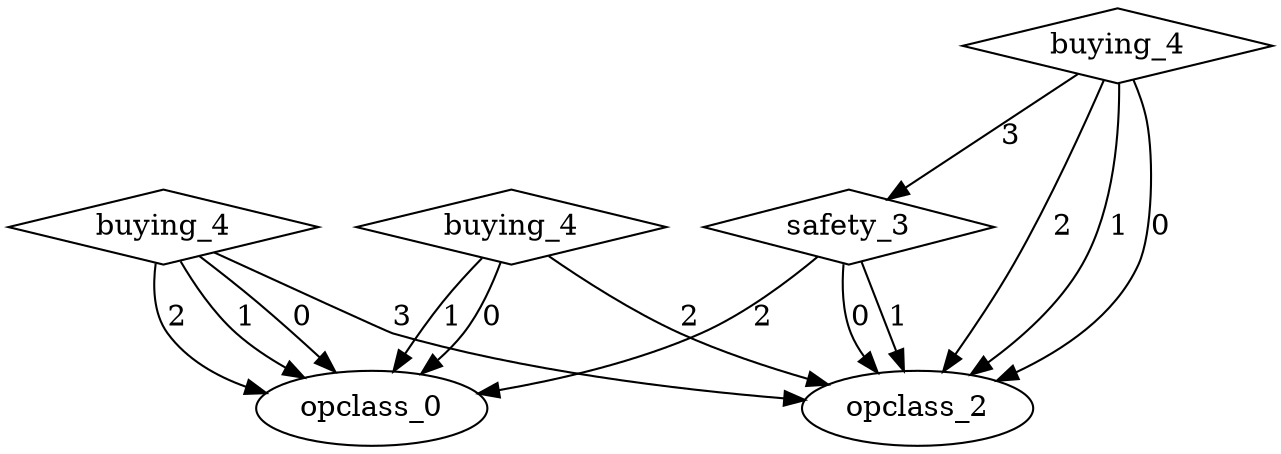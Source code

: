 digraph {
node [label=opclass_2,style=""] opclass_2
node [label=opclass_0,style=""] opclass_0
node [label=opclass_0,style=""] opclass_0
node [label=opclass_0,style=""] opclass_0
node [label=opclass_2,style=""] opclass_2
node [label=opclass_2,style=""] opclass_2
node [label=opclass_2,style=""] opclass_2
node [label=opclass_0,style=""] opclass_0
node [label=opclass_0,style=""] opclass_0
node [label=opclass_0,style=""] opclass_0
node [label=opclass_2,style=""] opclass_2
node [label=opclass_2,style=""] opclass_2
node [label=opclass_2,style=""] opclass_2
node [label=safety_3,shape="diamond",style=""] 2
node [label=buying_4,shape="diamond",style=""] 0

3 -> opclass_2 [label="2"]
3 -> opclass_0 [label="1"]
3 -> opclass_0 [label="0"]
2 -> opclass_0 [label="2"]
2 -> opclass_2 [label="1"]
2 -> opclass_2 [label="0"]
1 -> opclass_2 [label="3"]
1 -> opclass_0 [label="2"]
1 -> opclass_0 [label="1"]
1 -> opclass_0 [label="0"]
0 -> 2 [label="3"]
0 -> opclass_2 [label="2"]
0 -> opclass_2 [label="1"]
0 -> opclass_2 [label="0"]
}